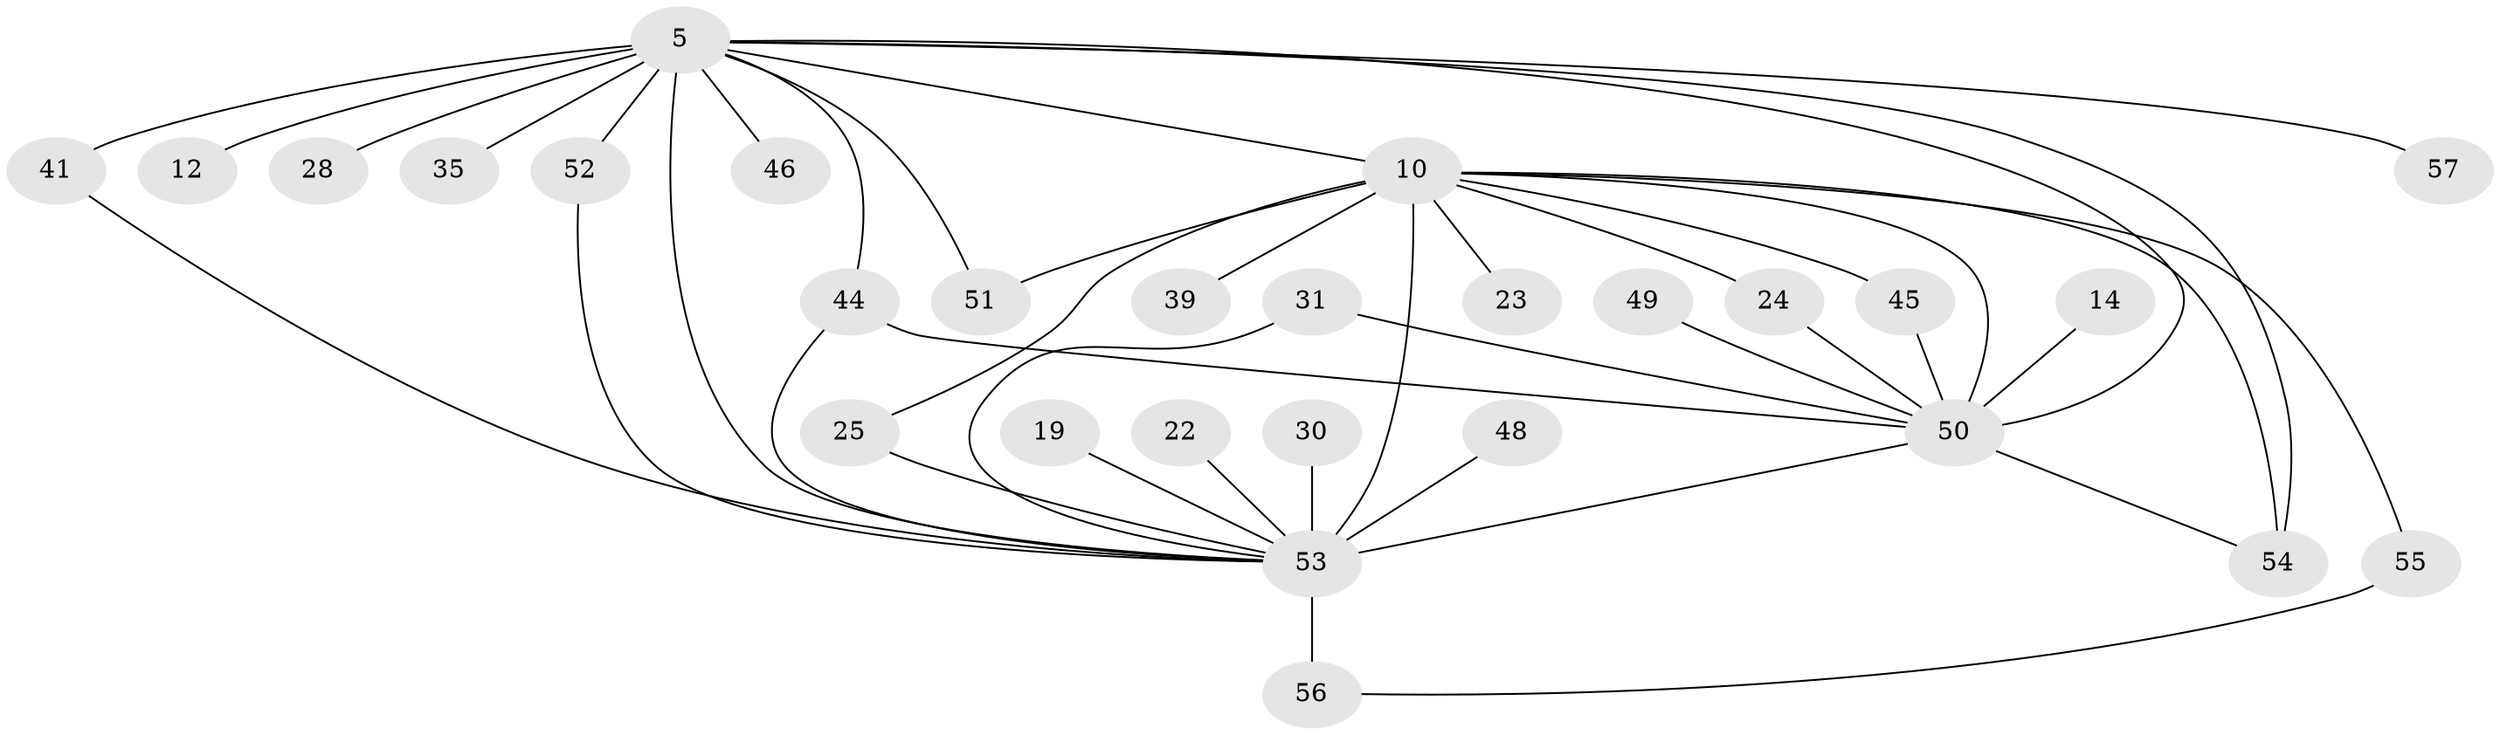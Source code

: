 // original degree distribution, {17: 0.03508771929824561, 14: 0.03508771929824561, 12: 0.03508771929824561, 15: 0.017543859649122806, 20: 0.017543859649122806, 16: 0.03508771929824561, 13: 0.017543859649122806, 4: 0.10526315789473684, 2: 0.5614035087719298, 3: 0.14035087719298245}
// Generated by graph-tools (version 1.1) at 2025/44/03/09/25 04:44:28]
// undirected, 28 vertices, 42 edges
graph export_dot {
graph [start="1"]
  node [color=gray90,style=filled];
  5 [super="+4"];
  10 [super="+6"];
  12;
  14;
  19;
  22;
  23;
  24;
  25;
  28;
  30;
  31;
  35;
  39;
  41 [super="+32"];
  44 [super="+37"];
  45;
  46 [super="+29"];
  48;
  49;
  50 [super="+8+42"];
  51;
  52 [super="+18"];
  53 [super="+17+11+26+40+21+33+43+9"];
  54 [super="+47"];
  55;
  56 [super="+27+20"];
  57;
  5 -- 10 [weight=6];
  5 -- 28 [weight=2];
  5 -- 35 [weight=2];
  5 -- 41 [weight=2];
  5 -- 46 [weight=3];
  5 -- 51;
  5 -- 52 [weight=2];
  5 -- 57 [weight=2];
  5 -- 12 [weight=2];
  5 -- 44;
  5 -- 53 [weight=14];
  5 -- 50 [weight=7];
  5 -- 54 [weight=2];
  10 -- 23 [weight=2];
  10 -- 24;
  10 -- 39 [weight=2];
  10 -- 51;
  10 -- 55;
  10 -- 45;
  10 -- 25;
  10 -- 53 [weight=11];
  10 -- 50 [weight=4];
  10 -- 54;
  14 -- 50 [weight=2];
  19 -- 53 [weight=2];
  22 -- 53;
  24 -- 50;
  25 -- 53;
  30 -- 53 [weight=2];
  31 -- 50;
  31 -- 53;
  41 -- 53;
  44 -- 53;
  44 -- 50;
  45 -- 50;
  48 -- 53 [weight=2];
  49 -- 50 [weight=2];
  50 -- 54;
  50 -- 53 [weight=8];
  52 -- 53;
  53 -- 56 [weight=6];
  55 -- 56;
}

